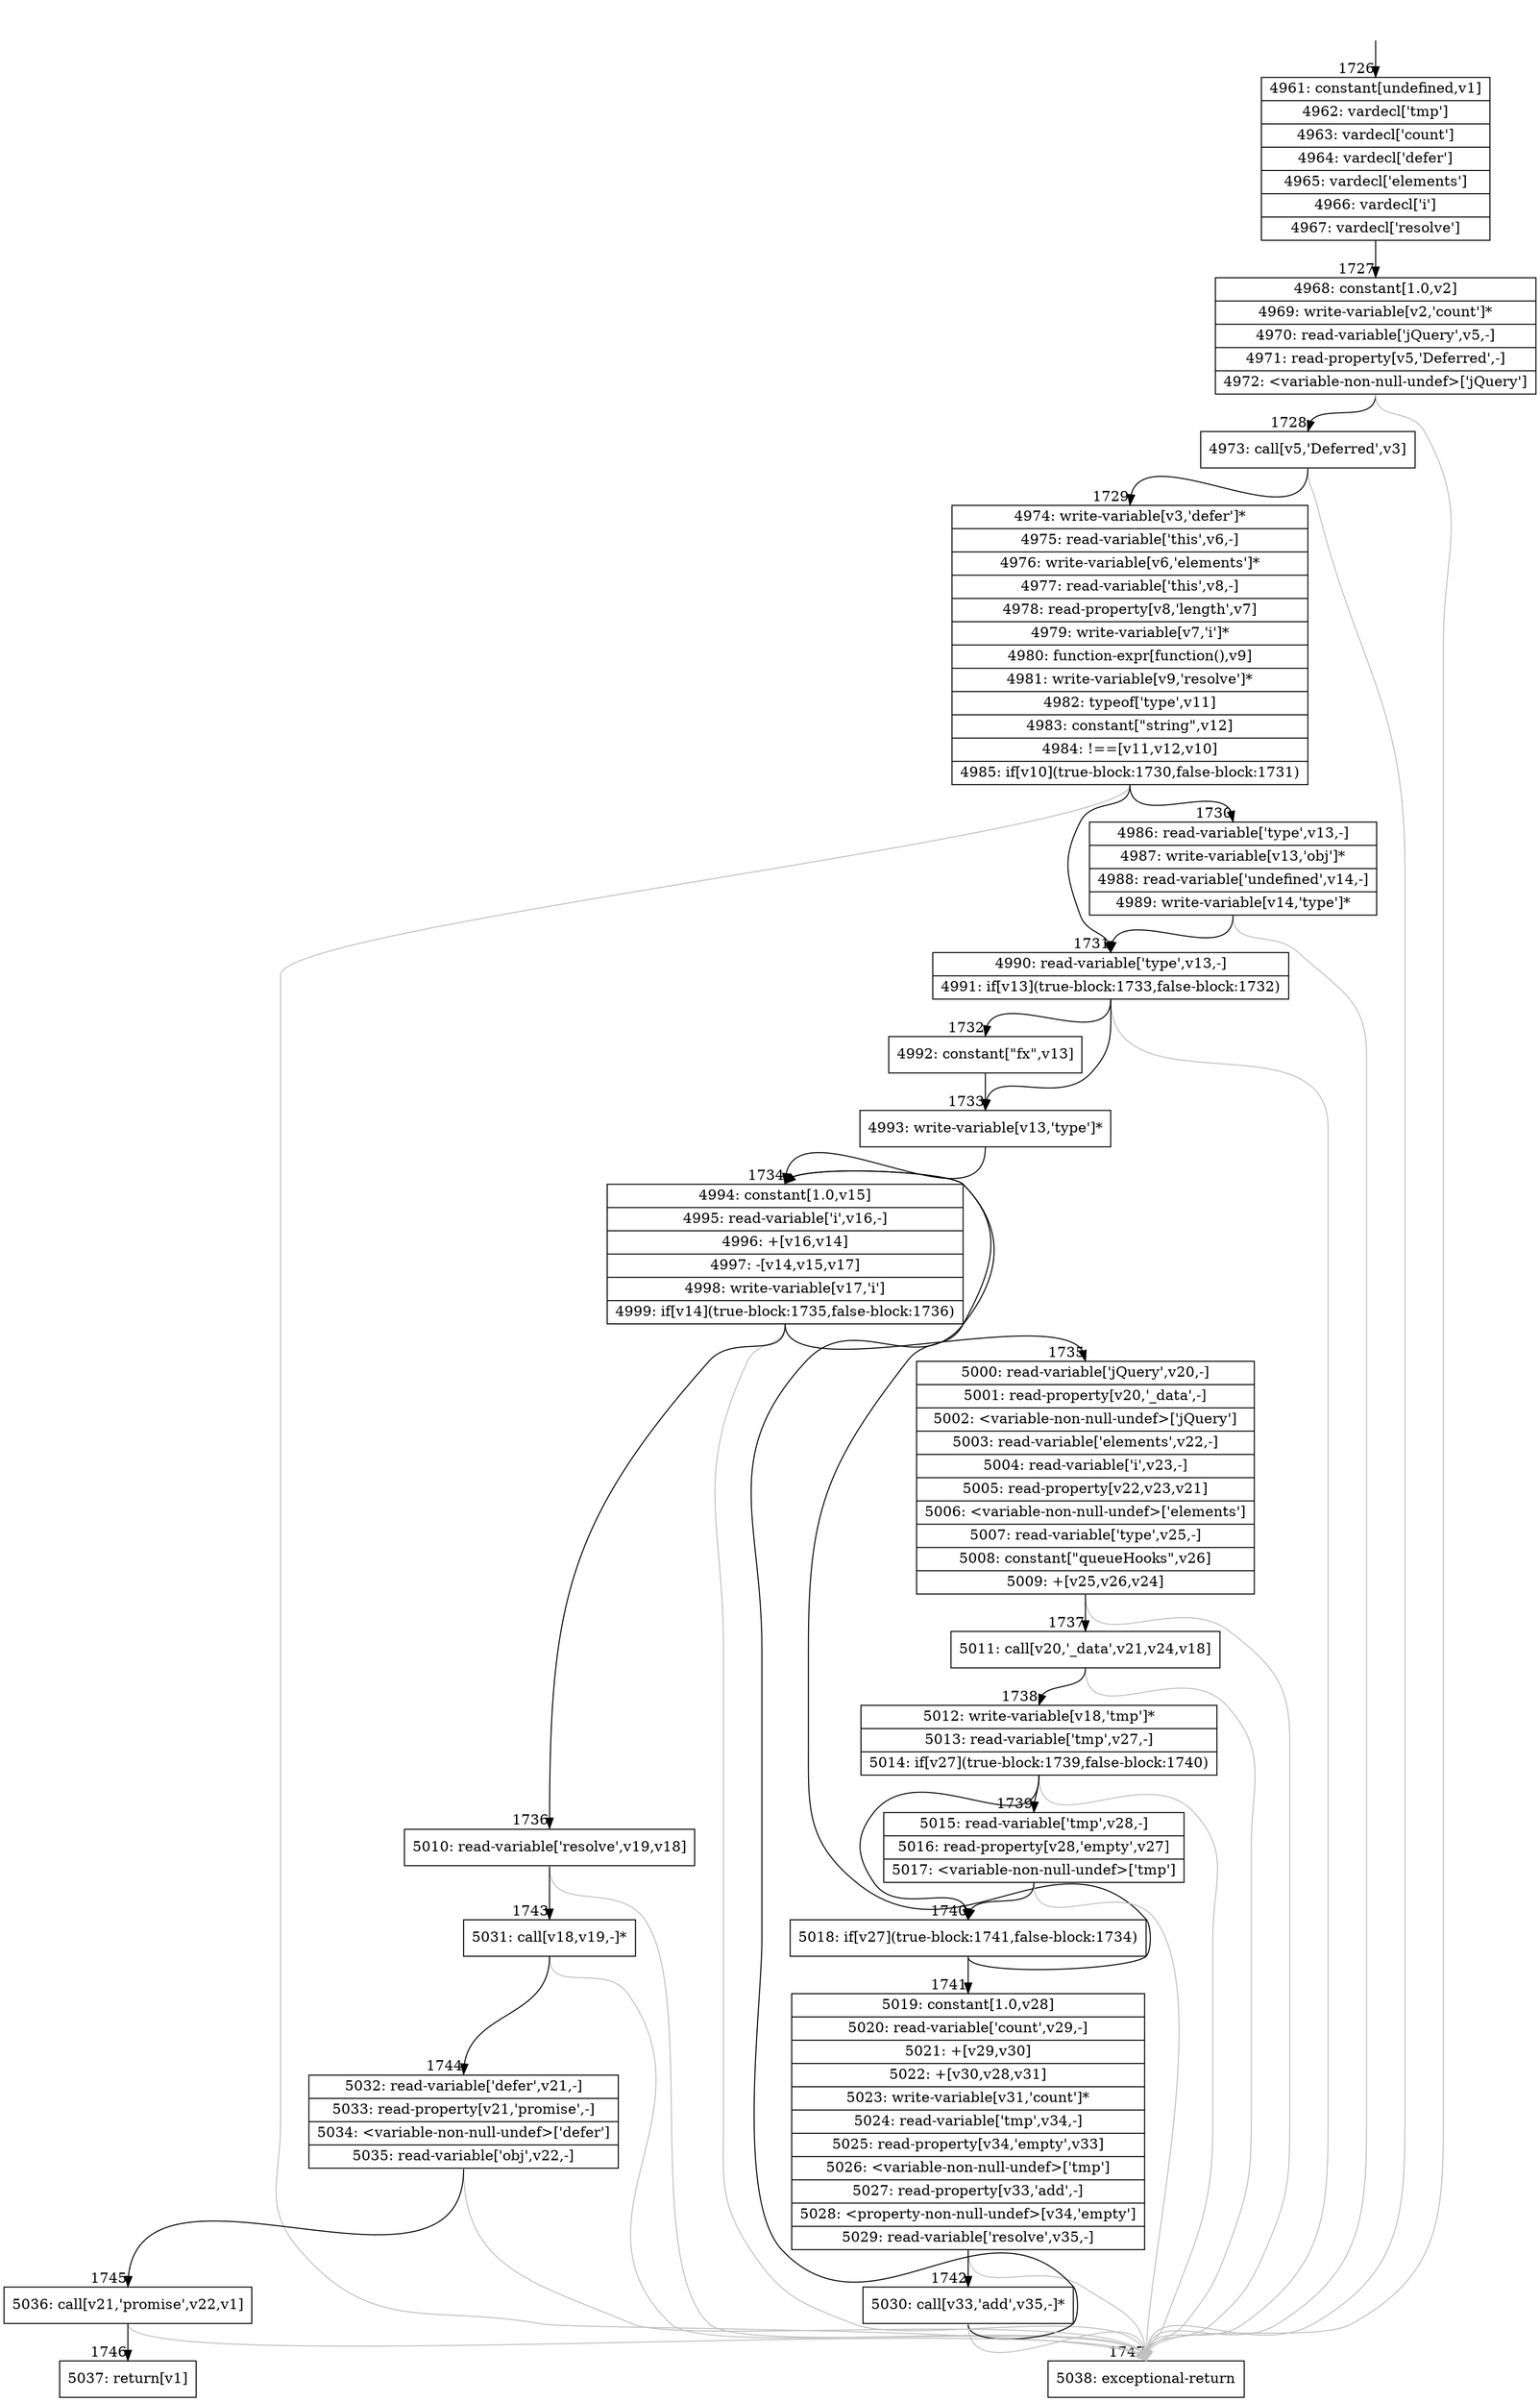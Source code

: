 digraph {
rankdir="TD"
BB_entry121[shape=none,label=""];
BB_entry121 -> BB1726 [tailport=s, headport=n, headlabel="    1726"]
BB1726 [shape=record label="{4961: constant[undefined,v1]|4962: vardecl['tmp']|4963: vardecl['count']|4964: vardecl['defer']|4965: vardecl['elements']|4966: vardecl['i']|4967: vardecl['resolve']}" ] 
BB1726 -> BB1727 [tailport=s, headport=n, headlabel="      1727"]
BB1727 [shape=record label="{4968: constant[1.0,v2]|4969: write-variable[v2,'count']*|4970: read-variable['jQuery',v5,-]|4971: read-property[v5,'Deferred',-]|4972: \<variable-non-null-undef\>['jQuery']}" ] 
BB1727 -> BB1728 [tailport=s, headport=n, headlabel="      1728"]
BB1727 -> BB1747 [tailport=s, headport=n, color=gray, headlabel="      1747"]
BB1728 [shape=record label="{4973: call[v5,'Deferred',v3]}" ] 
BB1728 -> BB1729 [tailport=s, headport=n, headlabel="      1729"]
BB1728 -> BB1747 [tailport=s, headport=n, color=gray]
BB1729 [shape=record label="{4974: write-variable[v3,'defer']*|4975: read-variable['this',v6,-]|4976: write-variable[v6,'elements']*|4977: read-variable['this',v8,-]|4978: read-property[v8,'length',v7]|4979: write-variable[v7,'i']*|4980: function-expr[function(),v9]|4981: write-variable[v9,'resolve']*|4982: typeof['type',v11]|4983: constant[\"string\",v12]|4984: !==[v11,v12,v10]|4985: if[v10](true-block:1730,false-block:1731)}" ] 
BB1729 -> BB1730 [tailport=s, headport=n, headlabel="      1730"]
BB1729 -> BB1731 [tailport=s, headport=n, headlabel="      1731"]
BB1729 -> BB1747 [tailport=s, headport=n, color=gray]
BB1730 [shape=record label="{4986: read-variable['type',v13,-]|4987: write-variable[v13,'obj']*|4988: read-variable['undefined',v14,-]|4989: write-variable[v14,'type']*}" ] 
BB1730 -> BB1731 [tailport=s, headport=n]
BB1730 -> BB1747 [tailport=s, headport=n, color=gray]
BB1731 [shape=record label="{4990: read-variable['type',v13,-]|4991: if[v13](true-block:1733,false-block:1732)}" ] 
BB1731 -> BB1733 [tailport=s, headport=n, headlabel="      1733"]
BB1731 -> BB1732 [tailport=s, headport=n, headlabel="      1732"]
BB1731 -> BB1747 [tailport=s, headport=n, color=gray]
BB1732 [shape=record label="{4992: constant[\"fx\",v13]}" ] 
BB1732 -> BB1733 [tailport=s, headport=n]
BB1733 [shape=record label="{4993: write-variable[v13,'type']*}" ] 
BB1733 -> BB1734 [tailport=s, headport=n, headlabel="      1734"]
BB1734 [shape=record label="{4994: constant[1.0,v15]|4995: read-variable['i',v16,-]|4996: +[v16,v14]|4997: -[v14,v15,v17]|4998: write-variable[v17,'i']|4999: if[v14](true-block:1735,false-block:1736)}" ] 
BB1734 -> BB1735 [tailport=s, headport=n, headlabel="      1735"]
BB1734 -> BB1736 [tailport=s, headport=n, headlabel="      1736"]
BB1734 -> BB1747 [tailport=s, headport=n, color=gray]
BB1735 [shape=record label="{5000: read-variable['jQuery',v20,-]|5001: read-property[v20,'_data',-]|5002: \<variable-non-null-undef\>['jQuery']|5003: read-variable['elements',v22,-]|5004: read-variable['i',v23,-]|5005: read-property[v22,v23,v21]|5006: \<variable-non-null-undef\>['elements']|5007: read-variable['type',v25,-]|5008: constant[\"queueHooks\",v26]|5009: +[v25,v26,v24]}" ] 
BB1735 -> BB1737 [tailport=s, headport=n, headlabel="      1737"]
BB1735 -> BB1747 [tailport=s, headport=n, color=gray]
BB1736 [shape=record label="{5010: read-variable['resolve',v19,v18]}" ] 
BB1736 -> BB1743 [tailport=s, headport=n, headlabel="      1743"]
BB1736 -> BB1747 [tailport=s, headport=n, color=gray]
BB1737 [shape=record label="{5011: call[v20,'_data',v21,v24,v18]}" ] 
BB1737 -> BB1738 [tailport=s, headport=n, headlabel="      1738"]
BB1737 -> BB1747 [tailport=s, headport=n, color=gray]
BB1738 [shape=record label="{5012: write-variable[v18,'tmp']*|5013: read-variable['tmp',v27,-]|5014: if[v27](true-block:1739,false-block:1740)}" ] 
BB1738 -> BB1740 [tailport=s, headport=n, headlabel="      1740"]
BB1738 -> BB1739 [tailport=s, headport=n, headlabel="      1739"]
BB1738 -> BB1747 [tailport=s, headport=n, color=gray]
BB1739 [shape=record label="{5015: read-variable['tmp',v28,-]|5016: read-property[v28,'empty',v27]|5017: \<variable-non-null-undef\>['tmp']}" ] 
BB1739 -> BB1740 [tailport=s, headport=n]
BB1739 -> BB1747 [tailport=s, headport=n, color=gray]
BB1740 [shape=record label="{5018: if[v27](true-block:1741,false-block:1734)}" ] 
BB1740 -> BB1741 [tailport=s, headport=n, headlabel="      1741"]
BB1740 -> BB1734 [tailport=s, headport=n]
BB1741 [shape=record label="{5019: constant[1.0,v28]|5020: read-variable['count',v29,-]|5021: +[v29,v30]|5022: +[v30,v28,v31]|5023: write-variable[v31,'count']*|5024: read-variable['tmp',v34,-]|5025: read-property[v34,'empty',v33]|5026: \<variable-non-null-undef\>['tmp']|5027: read-property[v33,'add',-]|5028: \<property-non-null-undef\>[v34,'empty']|5029: read-variable['resolve',v35,-]}" ] 
BB1741 -> BB1742 [tailport=s, headport=n, headlabel="      1742"]
BB1741 -> BB1747 [tailport=s, headport=n, color=gray]
BB1742 [shape=record label="{5030: call[v33,'add',v35,-]*}" ] 
BB1742 -> BB1734 [tailport=s, headport=n]
BB1742 -> BB1747 [tailport=s, headport=n, color=gray]
BB1743 [shape=record label="{5031: call[v18,v19,-]*}" ] 
BB1743 -> BB1744 [tailport=s, headport=n, headlabel="      1744"]
BB1743 -> BB1747 [tailport=s, headport=n, color=gray]
BB1744 [shape=record label="{5032: read-variable['defer',v21,-]|5033: read-property[v21,'promise',-]|5034: \<variable-non-null-undef\>['defer']|5035: read-variable['obj',v22,-]}" ] 
BB1744 -> BB1745 [tailport=s, headport=n, headlabel="      1745"]
BB1744 -> BB1747 [tailport=s, headport=n, color=gray]
BB1745 [shape=record label="{5036: call[v21,'promise',v22,v1]}" ] 
BB1745 -> BB1746 [tailport=s, headport=n, headlabel="      1746"]
BB1745 -> BB1747 [tailport=s, headport=n, color=gray]
BB1746 [shape=record label="{5037: return[v1]}" ] 
BB1747 [shape=record label="{5038: exceptional-return}" ] 
}
